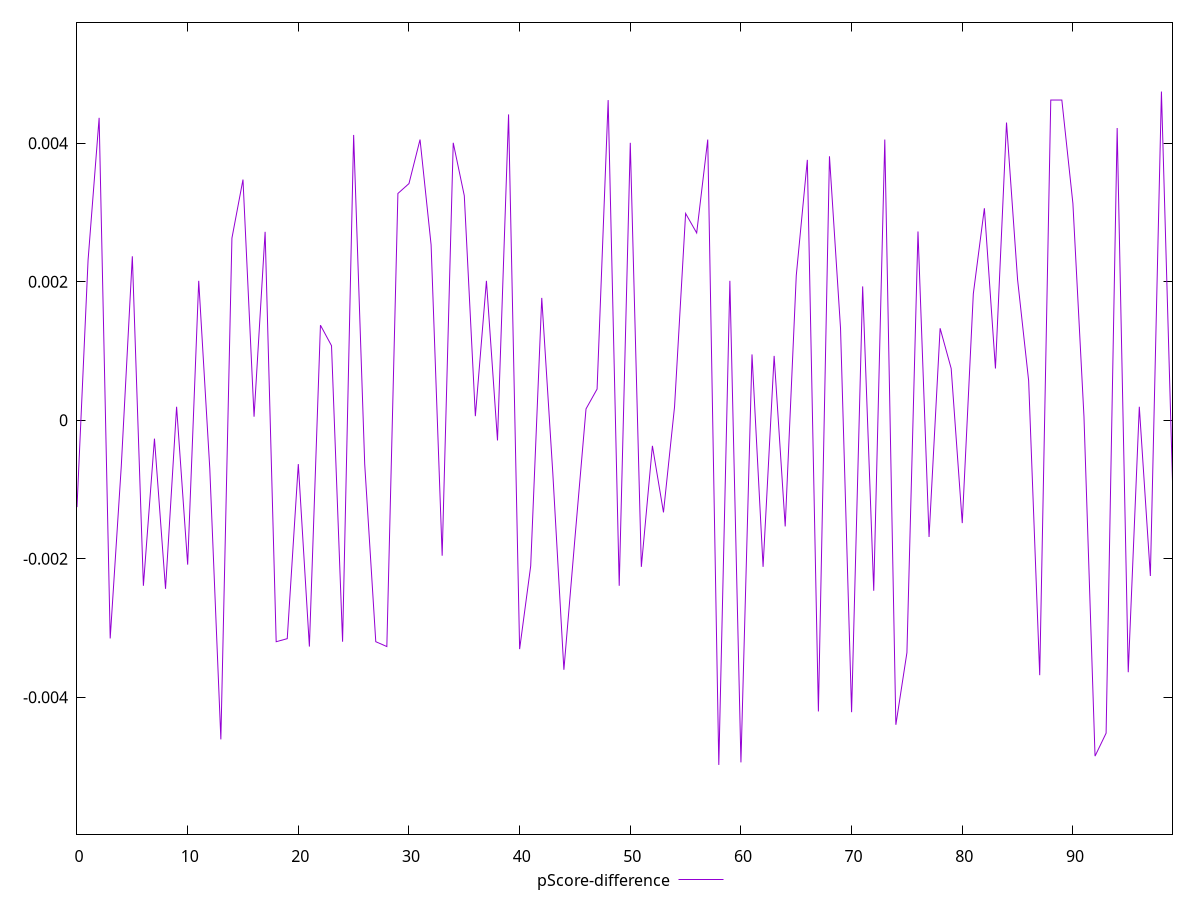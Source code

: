 reset

$pScoreDifference <<EOF
0 -0.0012537428554750818
1 0.002313131583284389
2 0.004369190187797578
3 -0.003150607514104342
4 -0.0006667336773534815
5 0.0023692154589673997
6 -0.0023897748162503563
7 -0.0002648153778327389
8 -0.002433983213016133
9 0.00019584608387035463
10 -0.002084408263964166
11 0.0020145343969057983
12 -0.0006979163169699154
13 -0.004608589660737739
14 0.0026308921012687114
15 0.0034771176101007772
16 0.000052448982039154934
17 0.0027222788832045874
18 -0.0031976069670545115
19 -0.0031534591832170777
20 -0.0006320309173043492
21 -0.003267662387694714
22 0.0013741531411083086
23 0.001077442580271759
24 -0.0031976069670545115
25 0.004121406029698904
26 -0.0006320309172958005
27 -0.0031976069670545115
28 -0.0032676623876872757
29 0.0032765107771147717
30 0.0034193083028917215
31 0.004054984955256691
32 0.002533423378038302
33 -0.0019561051570607946
34 0.004008292252114187
35 0.0032438082232886245
36 0.00006007445898847941
37 0.0020145343969057983
38 -0.00029098763402435335
39 0.004418344639260385
40 -0.00330463937395431
41 -0.002104139897023849
42 0.0017680864844630273
43 -0.000766309072922855
44 -0.003602882646111638
45 -0.001701387176442748
46 0.0001652030464631693
47 0.000451399538463515
48 0.00462554840889573
49 -0.0023897748162462484
50 0.004008292252118073
51 -0.002116592646380644
52 -0.00036869613403978096
53 -0.0013295946020026594
54 0.00019584608385614377
55 0.0029874390069540846
56 0.0027062117102235606
57 0.004054984955256691
58 -0.004976908506798328
59 0.0020145343969057983
60 -0.004940855065742711
61 0.0009519962488222511
62 -0.002116592646380644
63 0.0009305834208045982
64 -0.0015327427100250146
65 0.0020909267203829685
66 0.0037617786586381374
67 -0.0042046635246799635
68 0.0038135643402138486
69 0.0013295022447873395
70 -0.004215306227154492
71 0.0019337705776890646
72 -0.002461646842925491
73 0.004054984955270791
74 -0.0043975111459080285
75 -0.0033551128467136926
76 0.0027272610782322904
77 -0.0016849980994233515
78 0.0013295022447873395
79 0.0007481480611817304
80 -0.0014843687945050865
81 0.0018273106301607278
82 0.0030630787213630217
83 0.0007481480611817304
84 0.004300485331454745
85 0.0020327727006815843
86 0.0005722649666859425
87 -0.0036808770140833724
88 0.00462554840889573
89 0.004626165243276692
90 0.003130955888132836
91 0.000052448982039154934
92 -0.004850185387624384
93 -0.0045187215857036
94 0.004222311964162118
95 -0.0036383467909347766
96 0.00019584608387035463
97 -0.002248167223896702
98 0.004748737778849488
99 -0.0008805146210587034
EOF

set key outside below
set xrange [0:99]
set yrange [-0.005976908506798328:0.005748737778849488]
set trange [-0.005976908506798328:0.005748737778849488]
set terminal svg size 640, 500 enhanced background rgb 'white'
set output "reprap/estimated-input-latency/samples/pages+cached+noexternal+nomedia/pScore-difference/values.svg"

plot $pScoreDifference title "pScore-difference" with line

reset
